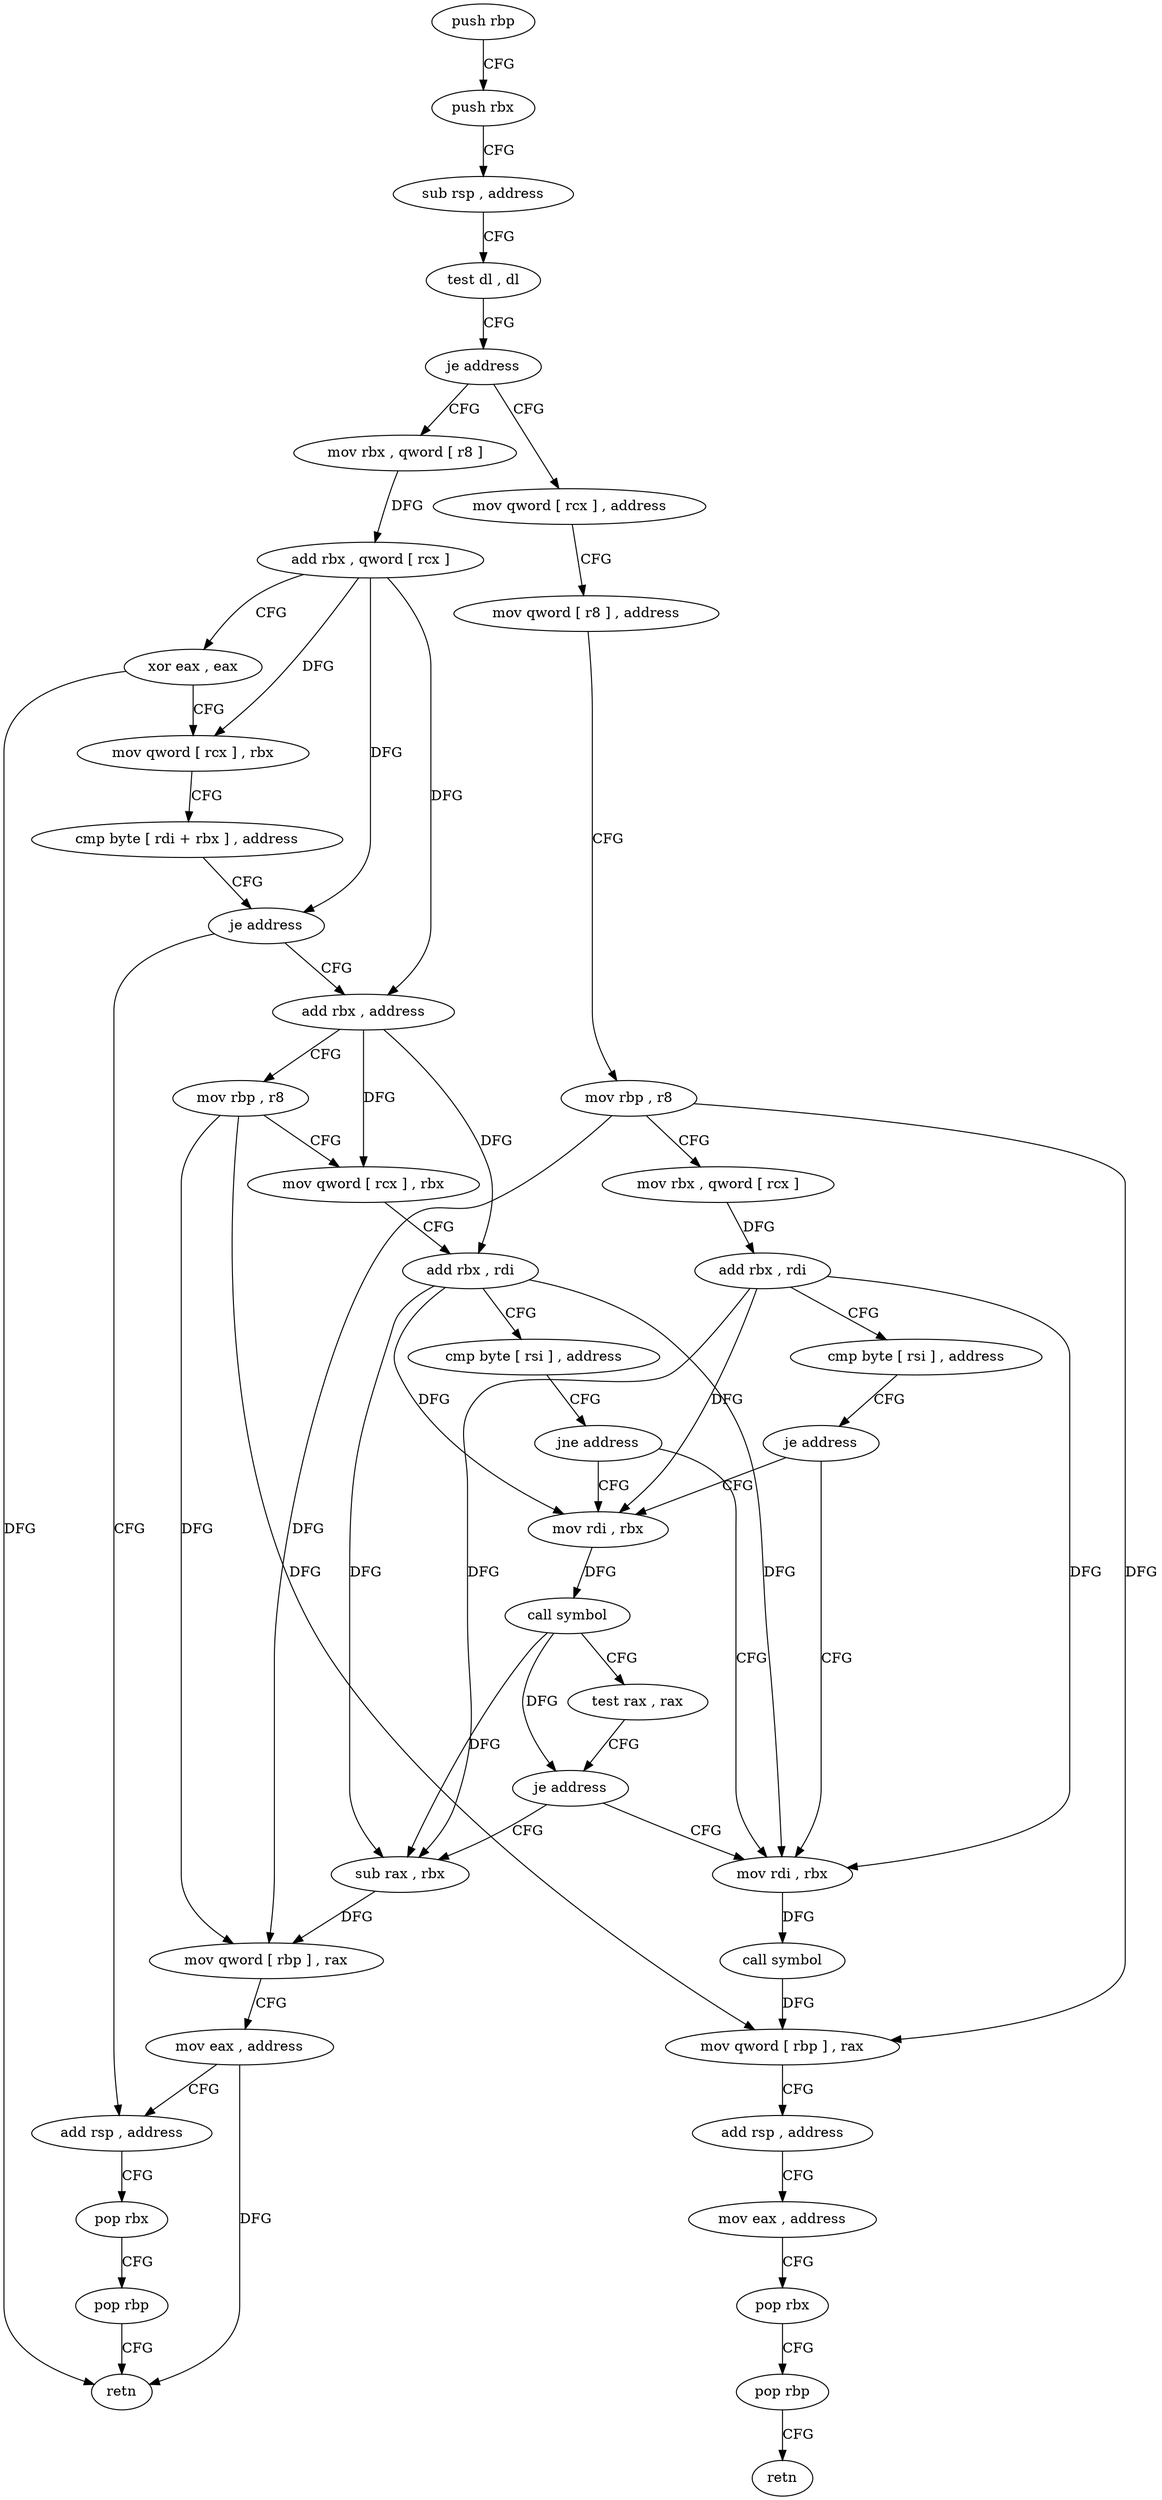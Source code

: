 digraph "func" {
"4266976" [label = "push rbp" ]
"4266977" [label = "push rbx" ]
"4266978" [label = "sub rsp , address" ]
"4266982" [label = "test dl , dl" ]
"4266984" [label = "je address" ]
"4267056" [label = "mov rbx , qword [ r8 ]" ]
"4266986" [label = "mov qword [ rcx ] , address" ]
"4267059" [label = "add rbx , qword [ rcx ]" ]
"4267062" [label = "xor eax , eax" ]
"4267064" [label = "mov qword [ rcx ] , rbx" ]
"4267067" [label = "cmp byte [ rdi + rbx ] , address" ]
"4267071" [label = "je address" ]
"4267039" [label = "add rsp , address" ]
"4267073" [label = "add rbx , address" ]
"4266993" [label = "mov qword [ r8 ] , address" ]
"4267000" [label = "mov rbp , r8" ]
"4267003" [label = "mov rbx , qword [ rcx ]" ]
"4267006" [label = "add rbx , rdi" ]
"4267009" [label = "cmp byte [ rsi ] , address" ]
"4267012" [label = "je address" ]
"4267091" [label = "mov rdi , rbx" ]
"4267014" [label = "mov rdi , rbx" ]
"4267043" [label = "pop rbx" ]
"4267044" [label = "pop rbp" ]
"4267045" [label = "retn" ]
"4267077" [label = "mov rbp , r8" ]
"4267080" [label = "mov qword [ rcx ] , rbx" ]
"4267083" [label = "add rbx , rdi" ]
"4267086" [label = "cmp byte [ rsi ] , address" ]
"4267089" [label = "jne address" ]
"4267094" [label = "call symbol" ]
"4267099" [label = "mov qword [ rbp ] , rax" ]
"4267103" [label = "add rsp , address" ]
"4267107" [label = "mov eax , address" ]
"4267112" [label = "pop rbx" ]
"4267113" [label = "pop rbp" ]
"4267114" [label = "retn" ]
"4267017" [label = "call symbol" ]
"4267022" [label = "test rax , rax" ]
"4267025" [label = "je address" ]
"4267027" [label = "sub rax , rbx" ]
"4267030" [label = "mov qword [ rbp ] , rax" ]
"4267034" [label = "mov eax , address" ]
"4266976" -> "4266977" [ label = "CFG" ]
"4266977" -> "4266978" [ label = "CFG" ]
"4266978" -> "4266982" [ label = "CFG" ]
"4266982" -> "4266984" [ label = "CFG" ]
"4266984" -> "4267056" [ label = "CFG" ]
"4266984" -> "4266986" [ label = "CFG" ]
"4267056" -> "4267059" [ label = "DFG" ]
"4266986" -> "4266993" [ label = "CFG" ]
"4267059" -> "4267062" [ label = "CFG" ]
"4267059" -> "4267064" [ label = "DFG" ]
"4267059" -> "4267071" [ label = "DFG" ]
"4267059" -> "4267073" [ label = "DFG" ]
"4267062" -> "4267064" [ label = "CFG" ]
"4267062" -> "4267045" [ label = "DFG" ]
"4267064" -> "4267067" [ label = "CFG" ]
"4267067" -> "4267071" [ label = "CFG" ]
"4267071" -> "4267039" [ label = "CFG" ]
"4267071" -> "4267073" [ label = "CFG" ]
"4267039" -> "4267043" [ label = "CFG" ]
"4267073" -> "4267077" [ label = "CFG" ]
"4267073" -> "4267080" [ label = "DFG" ]
"4267073" -> "4267083" [ label = "DFG" ]
"4266993" -> "4267000" [ label = "CFG" ]
"4267000" -> "4267003" [ label = "CFG" ]
"4267000" -> "4267099" [ label = "DFG" ]
"4267000" -> "4267030" [ label = "DFG" ]
"4267003" -> "4267006" [ label = "DFG" ]
"4267006" -> "4267009" [ label = "CFG" ]
"4267006" -> "4267091" [ label = "DFG" ]
"4267006" -> "4267014" [ label = "DFG" ]
"4267006" -> "4267027" [ label = "DFG" ]
"4267009" -> "4267012" [ label = "CFG" ]
"4267012" -> "4267091" [ label = "CFG" ]
"4267012" -> "4267014" [ label = "CFG" ]
"4267091" -> "4267094" [ label = "DFG" ]
"4267014" -> "4267017" [ label = "DFG" ]
"4267043" -> "4267044" [ label = "CFG" ]
"4267044" -> "4267045" [ label = "CFG" ]
"4267077" -> "4267080" [ label = "CFG" ]
"4267077" -> "4267099" [ label = "DFG" ]
"4267077" -> "4267030" [ label = "DFG" ]
"4267080" -> "4267083" [ label = "CFG" ]
"4267083" -> "4267086" [ label = "CFG" ]
"4267083" -> "4267091" [ label = "DFG" ]
"4267083" -> "4267014" [ label = "DFG" ]
"4267083" -> "4267027" [ label = "DFG" ]
"4267086" -> "4267089" [ label = "CFG" ]
"4267089" -> "4267014" [ label = "CFG" ]
"4267089" -> "4267091" [ label = "CFG" ]
"4267094" -> "4267099" [ label = "DFG" ]
"4267099" -> "4267103" [ label = "CFG" ]
"4267103" -> "4267107" [ label = "CFG" ]
"4267107" -> "4267112" [ label = "CFG" ]
"4267112" -> "4267113" [ label = "CFG" ]
"4267113" -> "4267114" [ label = "CFG" ]
"4267017" -> "4267022" [ label = "CFG" ]
"4267017" -> "4267025" [ label = "DFG" ]
"4267017" -> "4267027" [ label = "DFG" ]
"4267022" -> "4267025" [ label = "CFG" ]
"4267025" -> "4267091" [ label = "CFG" ]
"4267025" -> "4267027" [ label = "CFG" ]
"4267027" -> "4267030" [ label = "DFG" ]
"4267030" -> "4267034" [ label = "CFG" ]
"4267034" -> "4267039" [ label = "CFG" ]
"4267034" -> "4267045" [ label = "DFG" ]
}
